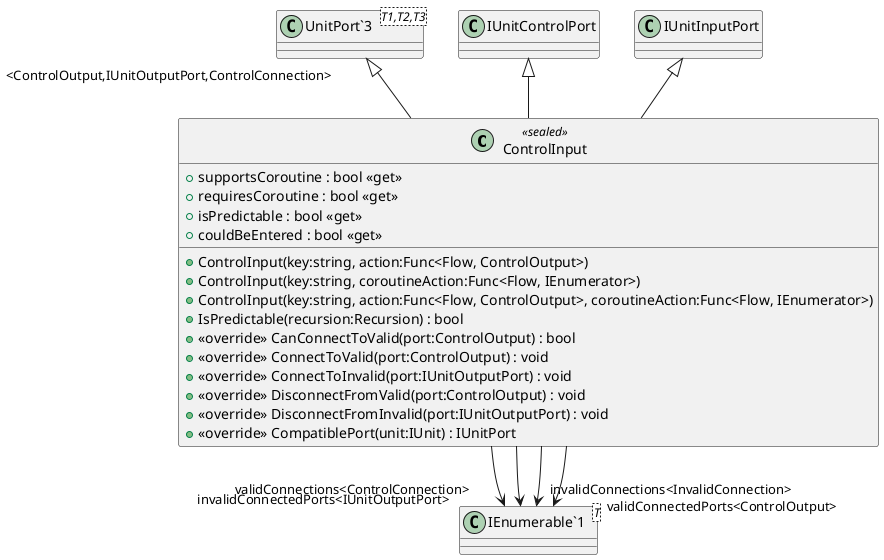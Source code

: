 @startuml
class ControlInput <<sealed>> {
    + ControlInput(key:string, action:Func<Flow, ControlOutput>)
    + ControlInput(key:string, coroutineAction:Func<Flow, IEnumerator>)
    + ControlInput(key:string, action:Func<Flow, ControlOutput>, coroutineAction:Func<Flow, IEnumerator>)
    + supportsCoroutine : bool <<get>>
    + requiresCoroutine : bool <<get>>
    + isPredictable : bool <<get>>
    + IsPredictable(recursion:Recursion) : bool
    + couldBeEntered : bool <<get>>
    + <<override>> CanConnectToValid(port:ControlOutput) : bool
    + <<override>> ConnectToValid(port:ControlOutput) : void
    + <<override>> ConnectToInvalid(port:IUnitOutputPort) : void
    + <<override>> DisconnectFromValid(port:ControlOutput) : void
    + <<override>> DisconnectFromInvalid(port:IUnitOutputPort) : void
    + <<override>> CompatiblePort(unit:IUnit) : IUnitPort
}
class "UnitPort`3"<T1,T2,T3> {
}
class "IEnumerable`1"<T> {
}
"UnitPort`3" "<ControlOutput,IUnitOutputPort,ControlConnection>" <|-- ControlInput
IUnitControlPort <|-- ControlInput
IUnitInputPort <|-- ControlInput
ControlInput --> "validConnections<ControlConnection>" "IEnumerable`1"
ControlInput --> "invalidConnections<InvalidConnection>" "IEnumerable`1"
ControlInput --> "validConnectedPorts<ControlOutput>" "IEnumerable`1"
ControlInput --> "invalidConnectedPorts<IUnitOutputPort>" "IEnumerable`1"
@enduml
